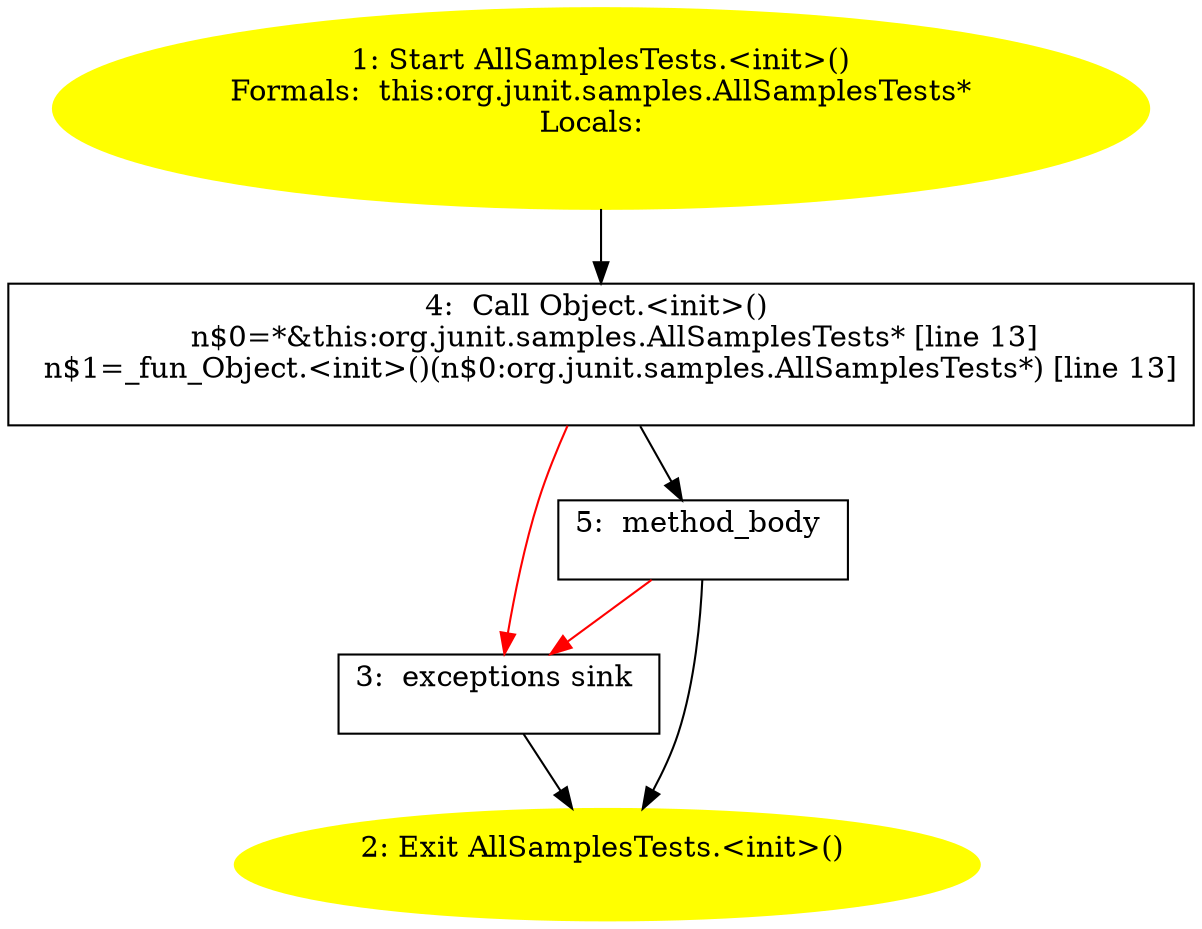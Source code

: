 /* @generated */
digraph cfg {
"org.junit.samples.AllSamplesTests.<init>().c3e7b1d5faa4145d141a182cc5f789dd_1" [label="1: Start AllSamplesTests.<init>()\nFormals:  this:org.junit.samples.AllSamplesTests*\nLocals:  \n  " color=yellow style=filled]
	

	 "org.junit.samples.AllSamplesTests.<init>().c3e7b1d5faa4145d141a182cc5f789dd_1" -> "org.junit.samples.AllSamplesTests.<init>().c3e7b1d5faa4145d141a182cc5f789dd_4" ;
"org.junit.samples.AllSamplesTests.<init>().c3e7b1d5faa4145d141a182cc5f789dd_2" [label="2: Exit AllSamplesTests.<init>() \n  " color=yellow style=filled]
	

"org.junit.samples.AllSamplesTests.<init>().c3e7b1d5faa4145d141a182cc5f789dd_3" [label="3:  exceptions sink \n  " shape="box"]
	

	 "org.junit.samples.AllSamplesTests.<init>().c3e7b1d5faa4145d141a182cc5f789dd_3" -> "org.junit.samples.AllSamplesTests.<init>().c3e7b1d5faa4145d141a182cc5f789dd_2" ;
"org.junit.samples.AllSamplesTests.<init>().c3e7b1d5faa4145d141a182cc5f789dd_4" [label="4:  Call Object.<init>() \n   n$0=*&this:org.junit.samples.AllSamplesTests* [line 13]\n  n$1=_fun_Object.<init>()(n$0:org.junit.samples.AllSamplesTests*) [line 13]\n " shape="box"]
	

	 "org.junit.samples.AllSamplesTests.<init>().c3e7b1d5faa4145d141a182cc5f789dd_4" -> "org.junit.samples.AllSamplesTests.<init>().c3e7b1d5faa4145d141a182cc5f789dd_5" ;
	 "org.junit.samples.AllSamplesTests.<init>().c3e7b1d5faa4145d141a182cc5f789dd_4" -> "org.junit.samples.AllSamplesTests.<init>().c3e7b1d5faa4145d141a182cc5f789dd_3" [color="red" ];
"org.junit.samples.AllSamplesTests.<init>().c3e7b1d5faa4145d141a182cc5f789dd_5" [label="5:  method_body \n  " shape="box"]
	

	 "org.junit.samples.AllSamplesTests.<init>().c3e7b1d5faa4145d141a182cc5f789dd_5" -> "org.junit.samples.AllSamplesTests.<init>().c3e7b1d5faa4145d141a182cc5f789dd_2" ;
	 "org.junit.samples.AllSamplesTests.<init>().c3e7b1d5faa4145d141a182cc5f789dd_5" -> "org.junit.samples.AllSamplesTests.<init>().c3e7b1d5faa4145d141a182cc5f789dd_3" [color="red" ];
}
